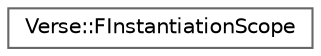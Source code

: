 digraph "Graphical Class Hierarchy"
{
 // INTERACTIVE_SVG=YES
 // LATEX_PDF_SIZE
  bgcolor="transparent";
  edge [fontname=Helvetica,fontsize=10,labelfontname=Helvetica,labelfontsize=10];
  node [fontname=Helvetica,fontsize=10,shape=box,height=0.2,width=0.4];
  rankdir="LR";
  Node0 [id="Node000000",label="Verse::FInstantiationScope",height=0.2,width=0.4,color="grey40", fillcolor="white", style="filled",URL="$d4/da8/structVerse_1_1FInstantiationScope.html",tooltip=" "];
}
